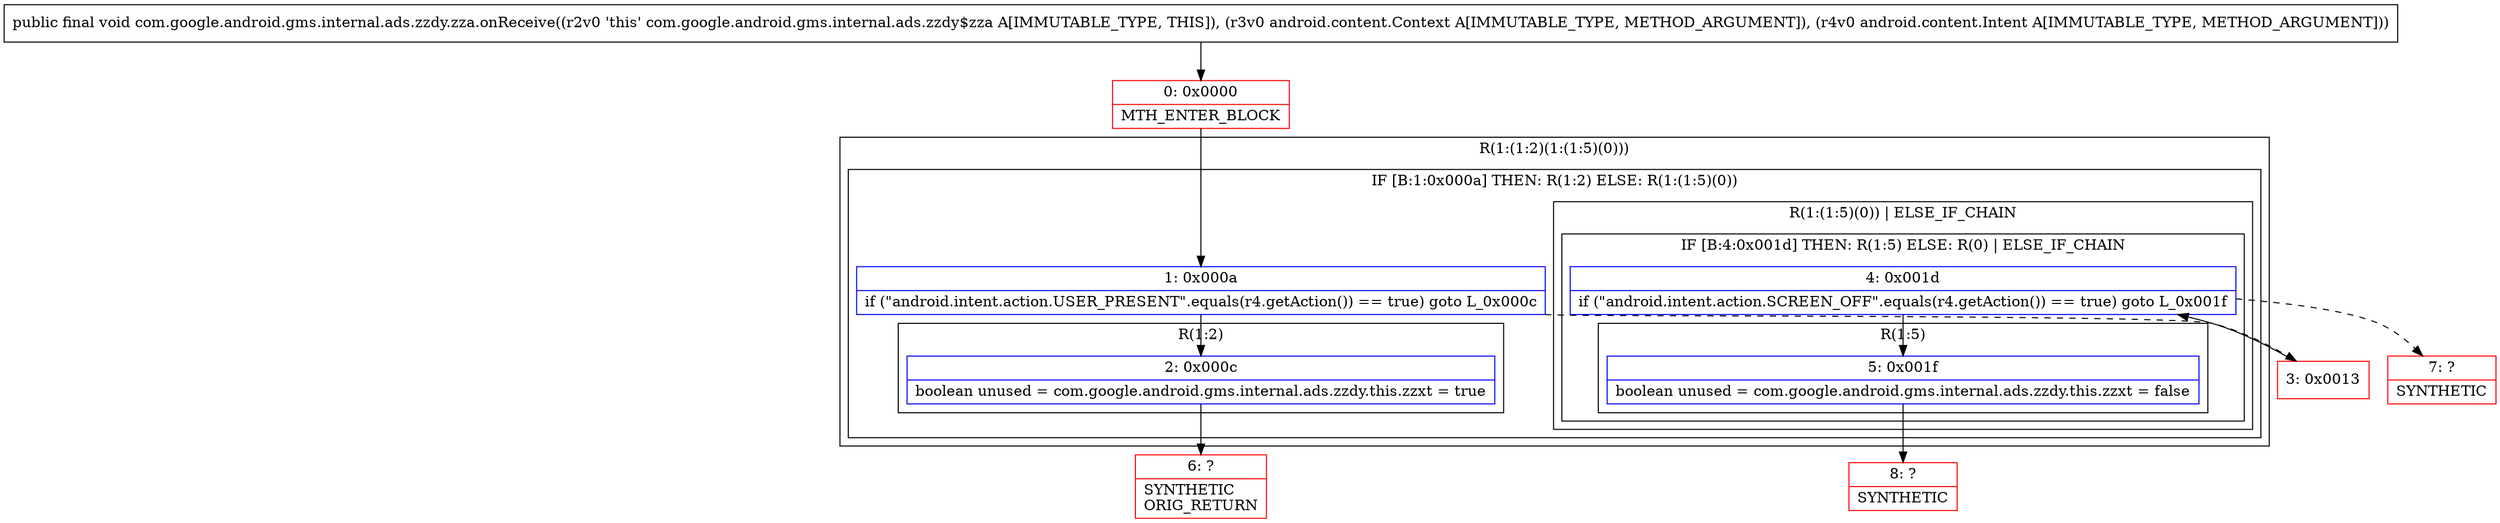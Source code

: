 digraph "CFG forcom.google.android.gms.internal.ads.zzdy.zza.onReceive(Landroid\/content\/Context;Landroid\/content\/Intent;)V" {
subgraph cluster_Region_686300651 {
label = "R(1:(1:2)(1:(1:5)(0)))";
node [shape=record,color=blue];
subgraph cluster_IfRegion_1557730042 {
label = "IF [B:1:0x000a] THEN: R(1:2) ELSE: R(1:(1:5)(0))";
node [shape=record,color=blue];
Node_1 [shape=record,label="{1\:\ 0x000a|if (\"android.intent.action.USER_PRESENT\".equals(r4.getAction()) == true) goto L_0x000c\l}"];
subgraph cluster_Region_1160382584 {
label = "R(1:2)";
node [shape=record,color=blue];
Node_2 [shape=record,label="{2\:\ 0x000c|boolean unused = com.google.android.gms.internal.ads.zzdy.this.zzxt = true\l}"];
}
subgraph cluster_Region_1469970071 {
label = "R(1:(1:5)(0)) | ELSE_IF_CHAIN\l";
node [shape=record,color=blue];
subgraph cluster_IfRegion_1072873162 {
label = "IF [B:4:0x001d] THEN: R(1:5) ELSE: R(0) | ELSE_IF_CHAIN\l";
node [shape=record,color=blue];
Node_4 [shape=record,label="{4\:\ 0x001d|if (\"android.intent.action.SCREEN_OFF\".equals(r4.getAction()) == true) goto L_0x001f\l}"];
subgraph cluster_Region_732443916 {
label = "R(1:5)";
node [shape=record,color=blue];
Node_5 [shape=record,label="{5\:\ 0x001f|boolean unused = com.google.android.gms.internal.ads.zzdy.this.zzxt = false\l}"];
}
subgraph cluster_Region_1045729737 {
label = "R(0)";
node [shape=record,color=blue];
}
}
}
}
}
Node_0 [shape=record,color=red,label="{0\:\ 0x0000|MTH_ENTER_BLOCK\l}"];
Node_3 [shape=record,color=red,label="{3\:\ 0x0013}"];
Node_6 [shape=record,color=red,label="{6\:\ ?|SYNTHETIC\lORIG_RETURN\l}"];
Node_7 [shape=record,color=red,label="{7\:\ ?|SYNTHETIC\l}"];
Node_8 [shape=record,color=red,label="{8\:\ ?|SYNTHETIC\l}"];
MethodNode[shape=record,label="{public final void com.google.android.gms.internal.ads.zzdy.zza.onReceive((r2v0 'this' com.google.android.gms.internal.ads.zzdy$zza A[IMMUTABLE_TYPE, THIS]), (r3v0 android.content.Context A[IMMUTABLE_TYPE, METHOD_ARGUMENT]), (r4v0 android.content.Intent A[IMMUTABLE_TYPE, METHOD_ARGUMENT])) }"];
MethodNode -> Node_0;
Node_1 -> Node_2;
Node_1 -> Node_3[style=dashed];
Node_2 -> Node_6;
Node_4 -> Node_5;
Node_4 -> Node_7[style=dashed];
Node_5 -> Node_8;
Node_0 -> Node_1;
Node_3 -> Node_4;
}

